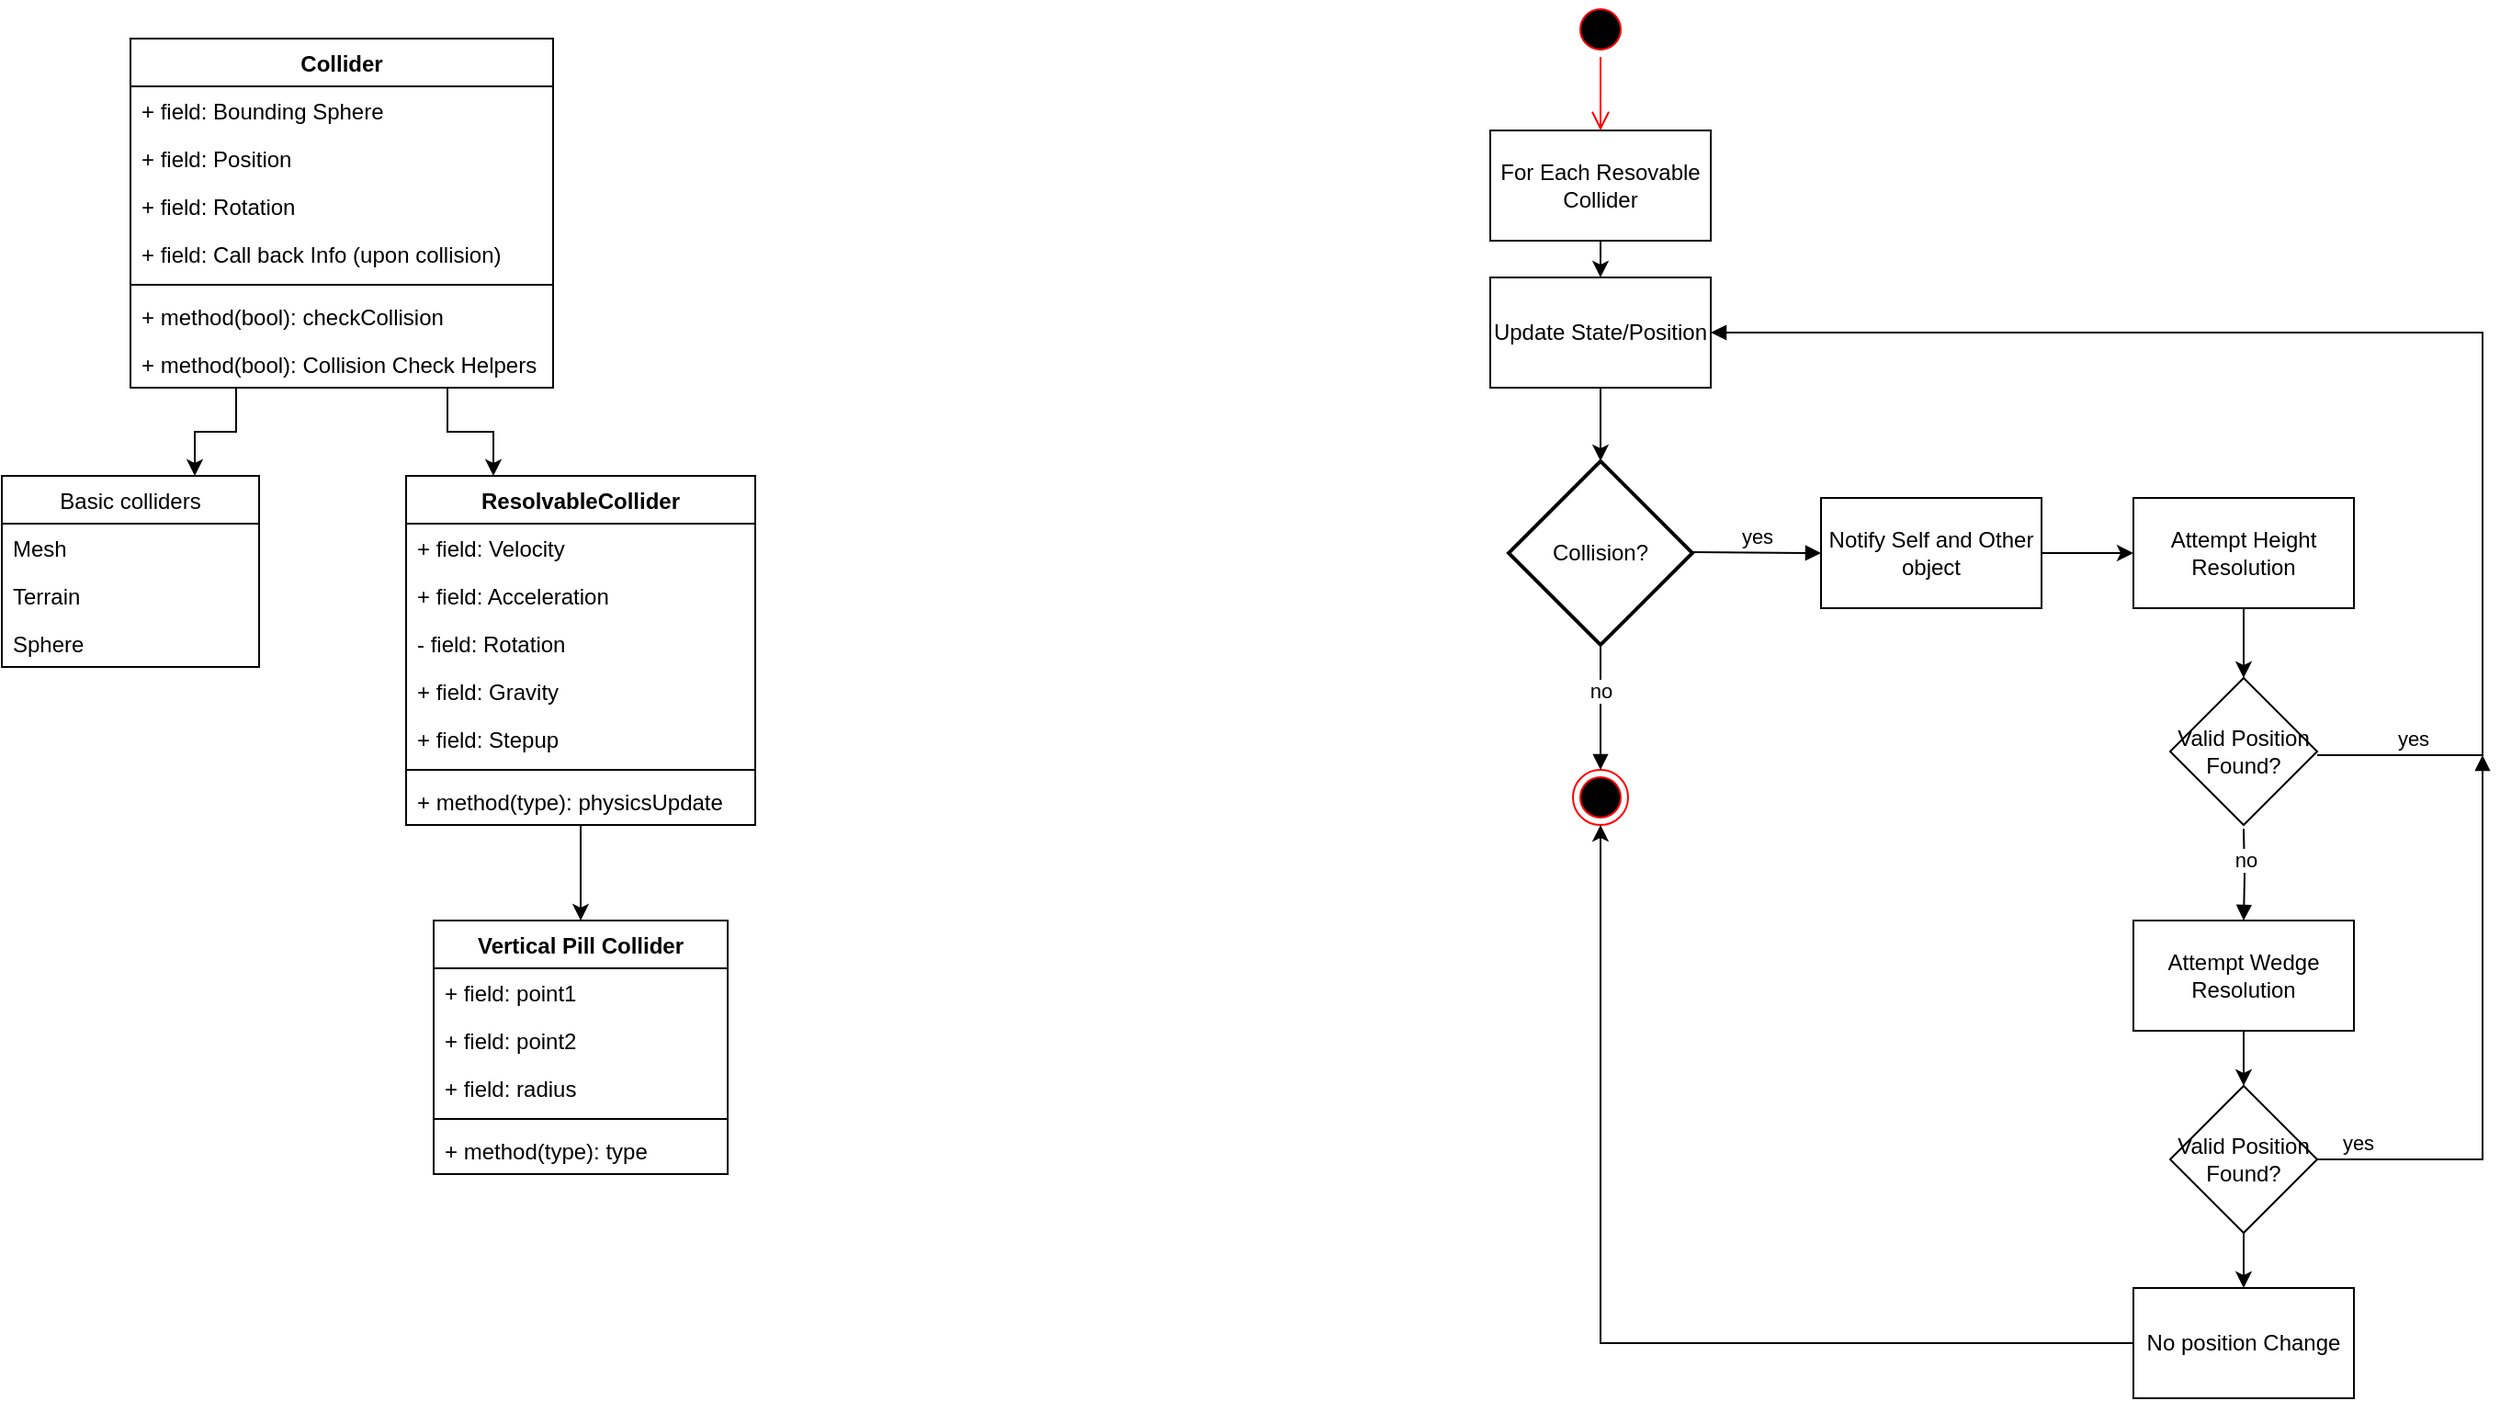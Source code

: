 <mxfile version="14.6.10" type="device"><diagram id="5o09bqrj9KezqtwRvSO0" name="Page-1"><mxGraphModel dx="1038" dy="580" grid="1" gridSize="10" guides="1" tooltips="1" connect="1" arrows="1" fold="1" page="1" pageScale="1" pageWidth="1700" pageHeight="1100" math="0" shadow="0"><root><mxCell id="0"/><mxCell id="1" parent="0"/><mxCell id="HrWfG-zrQG543zOLmERB-36" style="edgeStyle=orthogonalEdgeStyle;rounded=0;orthogonalLoop=1;jettySize=auto;html=1;exitX=0.75;exitY=1;exitDx=0;exitDy=0;entryX=0.25;entryY=0;entryDx=0;entryDy=0;" edge="1" parent="1" source="HrWfG-zrQG543zOLmERB-29" target="HrWfG-zrQG543zOLmERB-39"><mxGeometry relative="1" as="geometry"><mxPoint x="290" y="270" as="targetPoint"/></mxGeometry></mxCell><mxCell id="HrWfG-zrQG543zOLmERB-37" style="edgeStyle=orthogonalEdgeStyle;rounded=0;orthogonalLoop=1;jettySize=auto;html=1;exitX=0.25;exitY=1;exitDx=0;exitDy=0;entryX=0.75;entryY=0;entryDx=0;entryDy=0;" edge="1" parent="1" source="HrWfG-zrQG543zOLmERB-29" target="HrWfG-zrQG543zOLmERB-55"><mxGeometry relative="1" as="geometry"><mxPoint x="155" y="280" as="targetPoint"/></mxGeometry></mxCell><mxCell id="HrWfG-zrQG543zOLmERB-29" value="Collider" style="swimlane;fontStyle=1;align=center;verticalAlign=top;childLayout=stackLayout;horizontal=1;startSize=26;horizontalStack=0;resizeParent=1;resizeParentMax=0;resizeLast=0;collapsible=1;marginBottom=0;" vertex="1" parent="1"><mxGeometry x="110" y="60" width="230" height="190" as="geometry"/></mxCell><mxCell id="HrWfG-zrQG543zOLmERB-30" value="+ field: Bounding Sphere" style="text;strokeColor=none;fillColor=none;align=left;verticalAlign=top;spacingLeft=4;spacingRight=4;overflow=hidden;rotatable=0;points=[[0,0.5],[1,0.5]];portConstraint=eastwest;" vertex="1" parent="HrWfG-zrQG543zOLmERB-29"><mxGeometry y="26" width="230" height="26" as="geometry"/></mxCell><mxCell id="HrWfG-zrQG543zOLmERB-33" value="+ field: Position" style="text;strokeColor=none;fillColor=none;align=left;verticalAlign=top;spacingLeft=4;spacingRight=4;overflow=hidden;rotatable=0;points=[[0,0.5],[1,0.5]];portConstraint=eastwest;" vertex="1" parent="HrWfG-zrQG543zOLmERB-29"><mxGeometry y="52" width="230" height="26" as="geometry"/></mxCell><mxCell id="HrWfG-zrQG543zOLmERB-34" value="+ field: Rotation" style="text;strokeColor=none;fillColor=none;align=left;verticalAlign=top;spacingLeft=4;spacingRight=4;overflow=hidden;rotatable=0;points=[[0,0.5],[1,0.5]];portConstraint=eastwest;" vertex="1" parent="HrWfG-zrQG543zOLmERB-29"><mxGeometry y="78" width="230" height="26" as="geometry"/></mxCell><mxCell id="HrWfG-zrQG543zOLmERB-47" value="+ field: Call back Info (upon collision)" style="text;strokeColor=none;fillColor=none;align=left;verticalAlign=top;spacingLeft=4;spacingRight=4;overflow=hidden;rotatable=0;points=[[0,0.5],[1,0.5]];portConstraint=eastwest;" vertex="1" parent="HrWfG-zrQG543zOLmERB-29"><mxGeometry y="104" width="230" height="26" as="geometry"/></mxCell><mxCell id="HrWfG-zrQG543zOLmERB-31" value="" style="line;strokeWidth=1;fillColor=none;align=left;verticalAlign=middle;spacingTop=-1;spacingLeft=3;spacingRight=3;rotatable=0;labelPosition=right;points=[];portConstraint=eastwest;" vertex="1" parent="HrWfG-zrQG543zOLmERB-29"><mxGeometry y="130" width="230" height="8" as="geometry"/></mxCell><mxCell id="HrWfG-zrQG543zOLmERB-32" value="+ method(bool): checkCollision" style="text;strokeColor=none;fillColor=none;align=left;verticalAlign=top;spacingLeft=4;spacingRight=4;overflow=hidden;rotatable=0;points=[[0,0.5],[1,0.5]];portConstraint=eastwest;" vertex="1" parent="HrWfG-zrQG543zOLmERB-29"><mxGeometry y="138" width="230" height="26" as="geometry"/></mxCell><mxCell id="HrWfG-zrQG543zOLmERB-38" value="+ method(bool): Collision Check Helpers" style="text;strokeColor=none;fillColor=none;align=left;verticalAlign=top;spacingLeft=4;spacingRight=4;overflow=hidden;rotatable=0;points=[[0,0.5],[1,0.5]];portConstraint=eastwest;" vertex="1" parent="HrWfG-zrQG543zOLmERB-29"><mxGeometry y="164" width="230" height="26" as="geometry"/></mxCell><mxCell id="HrWfG-zrQG543zOLmERB-52" style="edgeStyle=orthogonalEdgeStyle;rounded=0;orthogonalLoop=1;jettySize=auto;html=1;exitX=0.5;exitY=1;exitDx=0;exitDy=0;entryX=0.5;entryY=0;entryDx=0;entryDy=0;" edge="1" parent="1" source="HrWfG-zrQG543zOLmERB-39" target="HrWfG-zrQG543zOLmERB-48"><mxGeometry relative="1" as="geometry"/></mxCell><mxCell id="HrWfG-zrQG543zOLmERB-39" value="ResolvableCollider" style="swimlane;fontStyle=1;align=center;verticalAlign=top;childLayout=stackLayout;horizontal=1;startSize=26;horizontalStack=0;resizeParent=1;resizeParentMax=0;resizeLast=0;collapsible=1;marginBottom=0;" vertex="1" parent="1"><mxGeometry x="260" y="298" width="190" height="190" as="geometry"/></mxCell><mxCell id="HrWfG-zrQG543zOLmERB-40" value="+ field: Velocity" style="text;strokeColor=none;fillColor=none;align=left;verticalAlign=top;spacingLeft=4;spacingRight=4;overflow=hidden;rotatable=0;points=[[0,0.5],[1,0.5]];portConstraint=eastwest;" vertex="1" parent="HrWfG-zrQG543zOLmERB-39"><mxGeometry y="26" width="190" height="26" as="geometry"/></mxCell><mxCell id="HrWfG-zrQG543zOLmERB-44" value="+ field: Acceleration" style="text;strokeColor=none;fillColor=none;align=left;verticalAlign=top;spacingLeft=4;spacingRight=4;overflow=hidden;rotatable=0;points=[[0,0.5],[1,0.5]];portConstraint=eastwest;" vertex="1" parent="HrWfG-zrQG543zOLmERB-39"><mxGeometry y="52" width="190" height="26" as="geometry"/></mxCell><mxCell id="HrWfG-zrQG543zOLmERB-43" value="- field: Rotation" style="text;strokeColor=none;fillColor=none;align=left;verticalAlign=top;spacingLeft=4;spacingRight=4;overflow=hidden;rotatable=0;points=[[0,0.5],[1,0.5]];portConstraint=eastwest;" vertex="1" parent="HrWfG-zrQG543zOLmERB-39"><mxGeometry y="78" width="190" height="26" as="geometry"/></mxCell><mxCell id="HrWfG-zrQG543zOLmERB-45" value="+ field: Gravity" style="text;strokeColor=none;fillColor=none;align=left;verticalAlign=top;spacingLeft=4;spacingRight=4;overflow=hidden;rotatable=0;points=[[0,0.5],[1,0.5]];portConstraint=eastwest;" vertex="1" parent="HrWfG-zrQG543zOLmERB-39"><mxGeometry y="104" width="190" height="26" as="geometry"/></mxCell><mxCell id="HrWfG-zrQG543zOLmERB-46" value="+ field: Stepup" style="text;strokeColor=none;fillColor=none;align=left;verticalAlign=top;spacingLeft=4;spacingRight=4;overflow=hidden;rotatable=0;points=[[0,0.5],[1,0.5]];portConstraint=eastwest;" vertex="1" parent="HrWfG-zrQG543zOLmERB-39"><mxGeometry y="130" width="190" height="26" as="geometry"/></mxCell><mxCell id="HrWfG-zrQG543zOLmERB-41" value="" style="line;strokeWidth=1;fillColor=none;align=left;verticalAlign=middle;spacingTop=-1;spacingLeft=3;spacingRight=3;rotatable=0;labelPosition=right;points=[];portConstraint=eastwest;" vertex="1" parent="HrWfG-zrQG543zOLmERB-39"><mxGeometry y="156" width="190" height="8" as="geometry"/></mxCell><mxCell id="HrWfG-zrQG543zOLmERB-42" value="+ method(type): physicsUpdate" style="text;strokeColor=none;fillColor=none;align=left;verticalAlign=top;spacingLeft=4;spacingRight=4;overflow=hidden;rotatable=0;points=[[0,0.5],[1,0.5]];portConstraint=eastwest;" vertex="1" parent="HrWfG-zrQG543zOLmERB-39"><mxGeometry y="164" width="190" height="26" as="geometry"/></mxCell><mxCell id="HrWfG-zrQG543zOLmERB-48" value="Vertical Pill Collider" style="swimlane;fontStyle=1;align=center;verticalAlign=top;childLayout=stackLayout;horizontal=1;startSize=26;horizontalStack=0;resizeParent=1;resizeParentMax=0;resizeLast=0;collapsible=1;marginBottom=0;" vertex="1" parent="1"><mxGeometry x="275" y="540" width="160" height="138" as="geometry"/></mxCell><mxCell id="HrWfG-zrQG543zOLmERB-49" value="+ field: point1" style="text;strokeColor=none;fillColor=none;align=left;verticalAlign=top;spacingLeft=4;spacingRight=4;overflow=hidden;rotatable=0;points=[[0,0.5],[1,0.5]];portConstraint=eastwest;" vertex="1" parent="HrWfG-zrQG543zOLmERB-48"><mxGeometry y="26" width="160" height="26" as="geometry"/></mxCell><mxCell id="HrWfG-zrQG543zOLmERB-53" value="+ field: point2" style="text;strokeColor=none;fillColor=none;align=left;verticalAlign=top;spacingLeft=4;spacingRight=4;overflow=hidden;rotatable=0;points=[[0,0.5],[1,0.5]];portConstraint=eastwest;" vertex="1" parent="HrWfG-zrQG543zOLmERB-48"><mxGeometry y="52" width="160" height="26" as="geometry"/></mxCell><mxCell id="HrWfG-zrQG543zOLmERB-54" value="+ field: radius" style="text;strokeColor=none;fillColor=none;align=left;verticalAlign=top;spacingLeft=4;spacingRight=4;overflow=hidden;rotatable=0;points=[[0,0.5],[1,0.5]];portConstraint=eastwest;" vertex="1" parent="HrWfG-zrQG543zOLmERB-48"><mxGeometry y="78" width="160" height="26" as="geometry"/></mxCell><mxCell id="HrWfG-zrQG543zOLmERB-50" value="" style="line;strokeWidth=1;fillColor=none;align=left;verticalAlign=middle;spacingTop=-1;spacingLeft=3;spacingRight=3;rotatable=0;labelPosition=right;points=[];portConstraint=eastwest;" vertex="1" parent="HrWfG-zrQG543zOLmERB-48"><mxGeometry y="104" width="160" height="8" as="geometry"/></mxCell><mxCell id="HrWfG-zrQG543zOLmERB-51" value="+ method(type): type" style="text;strokeColor=none;fillColor=none;align=left;verticalAlign=top;spacingLeft=4;spacingRight=4;overflow=hidden;rotatable=0;points=[[0,0.5],[1,0.5]];portConstraint=eastwest;" vertex="1" parent="HrWfG-zrQG543zOLmERB-48"><mxGeometry y="112" width="160" height="26" as="geometry"/></mxCell><mxCell id="HrWfG-zrQG543zOLmERB-55" value="Basic colliders" style="swimlane;fontStyle=0;childLayout=stackLayout;horizontal=1;startSize=26;fillColor=none;horizontalStack=0;resizeParent=1;resizeParentMax=0;resizeLast=0;collapsible=1;marginBottom=0;" vertex="1" parent="1"><mxGeometry x="40" y="298" width="140" height="104" as="geometry"/></mxCell><mxCell id="HrWfG-zrQG543zOLmERB-56" value="Mesh" style="text;strokeColor=none;fillColor=none;align=left;verticalAlign=top;spacingLeft=4;spacingRight=4;overflow=hidden;rotatable=0;points=[[0,0.5],[1,0.5]];portConstraint=eastwest;" vertex="1" parent="HrWfG-zrQG543zOLmERB-55"><mxGeometry y="26" width="140" height="26" as="geometry"/></mxCell><mxCell id="HrWfG-zrQG543zOLmERB-57" value="Terrain" style="text;strokeColor=none;fillColor=none;align=left;verticalAlign=top;spacingLeft=4;spacingRight=4;overflow=hidden;rotatable=0;points=[[0,0.5],[1,0.5]];portConstraint=eastwest;" vertex="1" parent="HrWfG-zrQG543zOLmERB-55"><mxGeometry y="52" width="140" height="26" as="geometry"/></mxCell><mxCell id="HrWfG-zrQG543zOLmERB-58" value="Sphere" style="text;strokeColor=none;fillColor=none;align=left;verticalAlign=top;spacingLeft=4;spacingRight=4;overflow=hidden;rotatable=0;points=[[0,0.5],[1,0.5]];portConstraint=eastwest;" vertex="1" parent="HrWfG-zrQG543zOLmERB-55"><mxGeometry y="78" width="140" height="26" as="geometry"/></mxCell><mxCell id="HrWfG-zrQG543zOLmERB-75" style="edgeStyle=orthogonalEdgeStyle;rounded=0;orthogonalLoop=1;jettySize=auto;html=1;exitX=0.5;exitY=1;exitDx=0;exitDy=0;entryX=0.5;entryY=0;entryDx=0;entryDy=0;" edge="1" parent="1" source="HrWfG-zrQG543zOLmERB-73" target="HrWfG-zrQG543zOLmERB-74"><mxGeometry relative="1" as="geometry"/></mxCell><mxCell id="HrWfG-zrQG543zOLmERB-73" value="For Each Resovable Collider" style="rounded=0;whiteSpace=wrap;html=1;" vertex="1" parent="1"><mxGeometry x="850" y="110" width="120" height="60" as="geometry"/></mxCell><mxCell id="HrWfG-zrQG543zOLmERB-78" style="edgeStyle=orthogonalEdgeStyle;rounded=0;orthogonalLoop=1;jettySize=auto;html=1;exitX=0.5;exitY=1;exitDx=0;exitDy=0;entryX=0.5;entryY=0;entryDx=0;entryDy=0;entryPerimeter=0;" edge="1" parent="1" source="HrWfG-zrQG543zOLmERB-74" target="HrWfG-zrQG543zOLmERB-77"><mxGeometry relative="1" as="geometry"/></mxCell><mxCell id="HrWfG-zrQG543zOLmERB-74" value="Update State/Position" style="rounded=0;whiteSpace=wrap;html=1;" vertex="1" parent="1"><mxGeometry x="850" y="190" width="120" height="60" as="geometry"/></mxCell><mxCell id="HrWfG-zrQG543zOLmERB-77" value="Collision?" style="strokeWidth=2;html=1;shape=mxgraph.flowchart.decision;whiteSpace=wrap;" vertex="1" parent="1"><mxGeometry x="860" y="290" width="100" height="100" as="geometry"/></mxCell><mxCell id="HrWfG-zrQG543zOLmERB-79" value="yes" style="html=1;verticalAlign=bottom;endArrow=block;rounded=0;edgeStyle=orthogonalEdgeStyle;entryX=0;entryY=0.5;entryDx=0;entryDy=0;" edge="1" parent="1" target="HrWfG-zrQG543zOLmERB-84"><mxGeometry width="80" relative="1" as="geometry"><mxPoint x="960" y="339.5" as="sourcePoint"/><mxPoint x="1040" y="339.5" as="targetPoint"/></mxGeometry></mxCell><mxCell id="HrWfG-zrQG543zOLmERB-80" value="" style="ellipse;html=1;shape=startState;fillColor=#000000;strokeColor=#ff0000;" vertex="1" parent="1"><mxGeometry x="895" y="40" width="30" height="30" as="geometry"/></mxCell><mxCell id="HrWfG-zrQG543zOLmERB-81" value="" style="edgeStyle=orthogonalEdgeStyle;html=1;verticalAlign=bottom;endArrow=open;endSize=8;strokeColor=#ff0000;rounded=0;entryX=0.5;entryY=0;entryDx=0;entryDy=0;" edge="1" source="HrWfG-zrQG543zOLmERB-80" parent="1" target="HrWfG-zrQG543zOLmERB-73"><mxGeometry relative="1" as="geometry"><mxPoint x="910" y="80" as="targetPoint"/></mxGeometry></mxCell><mxCell id="HrWfG-zrQG543zOLmERB-82" value="" style="ellipse;html=1;shape=endState;fillColor=#000000;strokeColor=#ff0000;" vertex="1" parent="1"><mxGeometry x="895" y="458" width="30" height="30" as="geometry"/></mxCell><mxCell id="HrWfG-zrQG543zOLmERB-83" value="no" style="html=1;verticalAlign=bottom;endArrow=block;rounded=0;edgeStyle=orthogonalEdgeStyle;exitX=0.5;exitY=1;exitDx=0;exitDy=0;exitPerimeter=0;entryX=0.5;entryY=0;entryDx=0;entryDy=0;" edge="1" parent="1" source="HrWfG-zrQG543zOLmERB-77" target="HrWfG-zrQG543zOLmERB-82"><mxGeometry width="80" relative="1" as="geometry"><mxPoint x="940" y="410" as="sourcePoint"/><mxPoint x="1020" y="410" as="targetPoint"/></mxGeometry></mxCell><mxCell id="HrWfG-zrQG543zOLmERB-86" style="edgeStyle=orthogonalEdgeStyle;rounded=0;orthogonalLoop=1;jettySize=auto;html=1;exitX=1;exitY=0.5;exitDx=0;exitDy=0;entryX=0;entryY=0.5;entryDx=0;entryDy=0;" edge="1" parent="1" source="HrWfG-zrQG543zOLmERB-84" target="HrWfG-zrQG543zOLmERB-85"><mxGeometry relative="1" as="geometry"/></mxCell><mxCell id="HrWfG-zrQG543zOLmERB-84" value="Notify Self and Other object" style="rounded=0;whiteSpace=wrap;html=1;" vertex="1" parent="1"><mxGeometry x="1030" y="310" width="120" height="60" as="geometry"/></mxCell><mxCell id="HrWfG-zrQG543zOLmERB-88" style="edgeStyle=orthogonalEdgeStyle;rounded=0;orthogonalLoop=1;jettySize=auto;html=1;exitX=0.5;exitY=1;exitDx=0;exitDy=0;entryX=0.5;entryY=0;entryDx=0;entryDy=0;" edge="1" parent="1" source="HrWfG-zrQG543zOLmERB-85" target="HrWfG-zrQG543zOLmERB-87"><mxGeometry relative="1" as="geometry"/></mxCell><mxCell id="HrWfG-zrQG543zOLmERB-85" value="Attempt Height Resolution" style="rounded=0;whiteSpace=wrap;html=1;" vertex="1" parent="1"><mxGeometry x="1200" y="310" width="120" height="60" as="geometry"/></mxCell><mxCell id="HrWfG-zrQG543zOLmERB-87" value="Valid Position Found?" style="rhombus;whiteSpace=wrap;html=1;" vertex="1" parent="1"><mxGeometry x="1220" y="408" width="80" height="80" as="geometry"/></mxCell><mxCell id="HrWfG-zrQG543zOLmERB-89" value="yes" style="html=1;verticalAlign=bottom;endArrow=block;rounded=0;edgeStyle=orthogonalEdgeStyle;entryX=1;entryY=0.5;entryDx=0;entryDy=0;" edge="1" parent="1" target="HrWfG-zrQG543zOLmERB-74"><mxGeometry x="-0.861" width="80" relative="1" as="geometry"><mxPoint x="1300" y="450" as="sourcePoint"/><mxPoint x="1380" y="450" as="targetPoint"/><Array as="points"><mxPoint x="1390" y="450"/><mxPoint x="1390" y="220"/></Array><mxPoint as="offset"/></mxGeometry></mxCell><mxCell id="HrWfG-zrQG543zOLmERB-95" style="edgeStyle=orthogonalEdgeStyle;rounded=0;orthogonalLoop=1;jettySize=auto;html=1;exitX=0.5;exitY=1;exitDx=0;exitDy=0;entryX=0.5;entryY=0;entryDx=0;entryDy=0;" edge="1" parent="1" source="HrWfG-zrQG543zOLmERB-90" target="HrWfG-zrQG543zOLmERB-94"><mxGeometry relative="1" as="geometry"/></mxCell><mxCell id="HrWfG-zrQG543zOLmERB-90" value="Attempt Wedge Resolution" style="rounded=0;whiteSpace=wrap;html=1;" vertex="1" parent="1"><mxGeometry x="1200" y="540" width="120" height="60" as="geometry"/></mxCell><mxCell id="HrWfG-zrQG543zOLmERB-92" value="no" style="html=1;verticalAlign=bottom;endArrow=block;rounded=0;edgeStyle=orthogonalEdgeStyle;entryX=0.5;entryY=0;entryDx=0;entryDy=0;" edge="1" parent="1" target="HrWfG-zrQG543zOLmERB-90"><mxGeometry width="80" relative="1" as="geometry"><mxPoint x="1260" y="490" as="sourcePoint"/><mxPoint x="1340" y="490" as="targetPoint"/></mxGeometry></mxCell><mxCell id="HrWfG-zrQG543zOLmERB-98" style="edgeStyle=orthogonalEdgeStyle;rounded=0;orthogonalLoop=1;jettySize=auto;html=1;exitX=0.5;exitY=1;exitDx=0;exitDy=0;entryX=0.5;entryY=0;entryDx=0;entryDy=0;" edge="1" parent="1" source="HrWfG-zrQG543zOLmERB-94" target="HrWfG-zrQG543zOLmERB-97"><mxGeometry relative="1" as="geometry"/></mxCell><mxCell id="HrWfG-zrQG543zOLmERB-94" value="Valid Position Found?" style="rhombus;whiteSpace=wrap;html=1;" vertex="1" parent="1"><mxGeometry x="1220" y="630" width="80" height="80" as="geometry"/></mxCell><mxCell id="HrWfG-zrQG543zOLmERB-96" value="yes" style="html=1;verticalAlign=bottom;endArrow=block;rounded=0;edgeStyle=orthogonalEdgeStyle;exitX=1;exitY=0.5;exitDx=0;exitDy=0;" edge="1" parent="1" source="HrWfG-zrQG543zOLmERB-94"><mxGeometry x="-0.861" width="80" relative="1" as="geometry"><mxPoint x="1370" y="700" as="sourcePoint"/><mxPoint x="1390" y="450" as="targetPoint"/><Array as="points"><mxPoint x="1390" y="670"/></Array><mxPoint as="offset"/></mxGeometry></mxCell><mxCell id="HrWfG-zrQG543zOLmERB-99" style="edgeStyle=orthogonalEdgeStyle;rounded=0;orthogonalLoop=1;jettySize=auto;html=1;exitX=0;exitY=0.5;exitDx=0;exitDy=0;entryX=0.5;entryY=1;entryDx=0;entryDy=0;" edge="1" parent="1" source="HrWfG-zrQG543zOLmERB-97" target="HrWfG-zrQG543zOLmERB-82"><mxGeometry relative="1" as="geometry"/></mxCell><mxCell id="HrWfG-zrQG543zOLmERB-97" value="No position Change" style="rounded=0;whiteSpace=wrap;html=1;" vertex="1" parent="1"><mxGeometry x="1200" y="740" width="120" height="60" as="geometry"/></mxCell></root></mxGraphModel></diagram></mxfile>